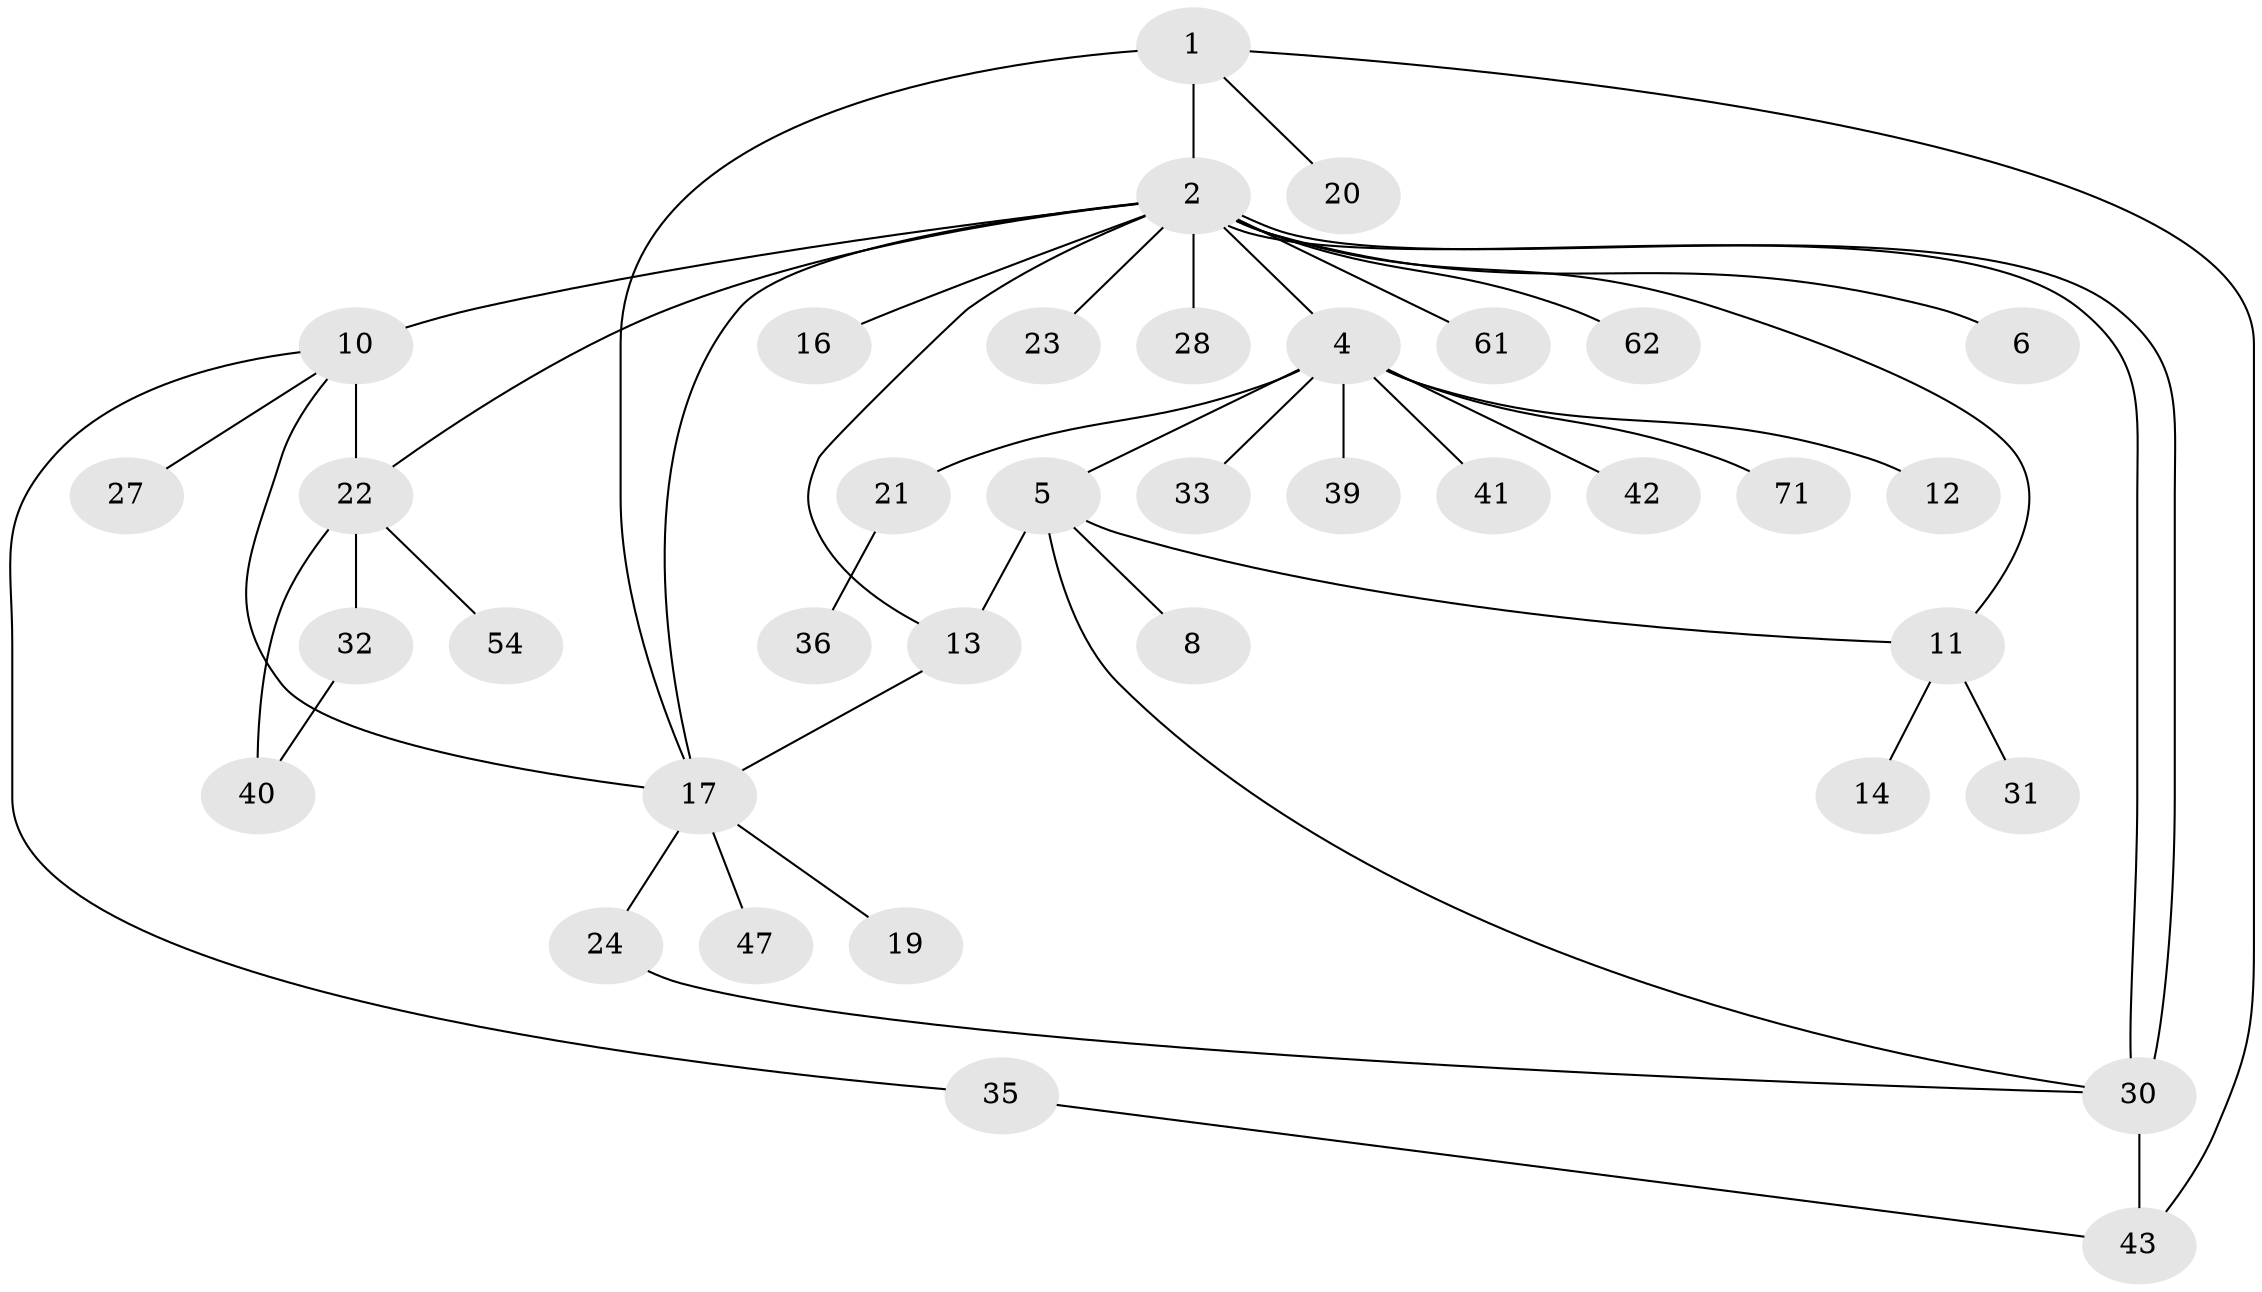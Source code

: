 // original degree distribution, {5: 0.04054054054054054, 28: 0.013513513513513514, 3: 0.0945945945945946, 9: 0.013513513513513514, 1: 0.581081081081081, 2: 0.16216216216216217, 6: 0.05405405405405406, 7: 0.02702702702702703, 8: 0.013513513513513514}
// Generated by graph-tools (version 1.1) at 2025/14/03/09/25 04:14:38]
// undirected, 37 vertices, 48 edges
graph export_dot {
graph [start="1"]
  node [color=gray90,style=filled];
  1;
  2 [super="+57+3+7+49+60+73+64+65+51+46+9+15+26"];
  4;
  5;
  6;
  8;
  10 [super="+48+55"];
  11 [super="+63+52+37"];
  12;
  13 [super="+25"];
  14;
  16;
  17;
  19;
  20;
  21;
  22 [super="+29"];
  23;
  24;
  27;
  28;
  30;
  31;
  32;
  33;
  35;
  36;
  39;
  40;
  41 [super="+53+66"];
  42;
  43 [super="+67+44"];
  47;
  54;
  61;
  62;
  71;
  1 -- 2 [weight=2];
  1 -- 17;
  1 -- 20;
  1 -- 43;
  2 -- 4;
  2 -- 6;
  2 -- 10 [weight=2];
  2 -- 11;
  2 -- 16;
  2 -- 17 [weight=2];
  2 -- 23;
  2 -- 28;
  2 -- 30 [weight=2];
  2 -- 30;
  2 -- 61;
  2 -- 62;
  2 -- 13;
  2 -- 22;
  4 -- 5;
  4 -- 12;
  4 -- 21;
  4 -- 33;
  4 -- 39;
  4 -- 41;
  4 -- 42;
  4 -- 71;
  5 -- 8;
  5 -- 11;
  5 -- 13;
  5 -- 30;
  10 -- 22 [weight=2];
  10 -- 27;
  10 -- 35;
  10 -- 17;
  11 -- 14;
  11 -- 31;
  13 -- 17;
  17 -- 19;
  17 -- 24;
  17 -- 47;
  21 -- 36;
  22 -- 32;
  22 -- 40;
  22 -- 54;
  24 -- 30;
  30 -- 43;
  32 -- 40;
  35 -- 43;
}
